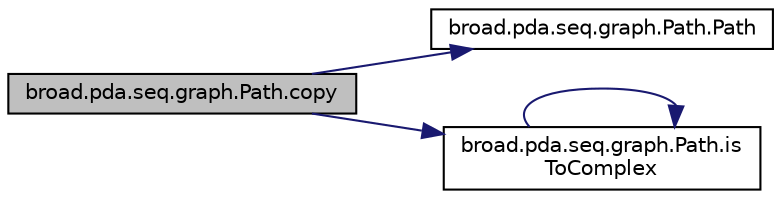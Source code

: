 digraph "broad.pda.seq.graph.Path.copy"
{
  edge [fontname="Helvetica",fontsize="10",labelfontname="Helvetica",labelfontsize="10"];
  node [fontname="Helvetica",fontsize="10",shape=record];
  rankdir="LR";
  Node1 [label="broad.pda.seq.graph.Path.copy",height=0.2,width=0.4,color="black", fillcolor="grey75", style="filled" fontcolor="black"];
  Node1 -> Node2 [color="midnightblue",fontsize="10",style="solid"];
  Node2 [label="broad.pda.seq.graph.Path.Path",height=0.2,width=0.4,color="black", fillcolor="white", style="filled",URL="$classbroad_1_1pda_1_1seq_1_1graph_1_1_path.html#a13f7cf2e93d07f686e3052582ff59a7e"];
  Node1 -> Node3 [color="midnightblue",fontsize="10",style="solid"];
  Node3 [label="broad.pda.seq.graph.Path.is\lToComplex",height=0.2,width=0.4,color="black", fillcolor="white", style="filled",URL="$classbroad_1_1pda_1_1seq_1_1graph_1_1_path.html#a00daa0a104035222bb606b658ed21b78"];
  Node3 -> Node3 [color="midnightblue",fontsize="10",style="solid"];
}
